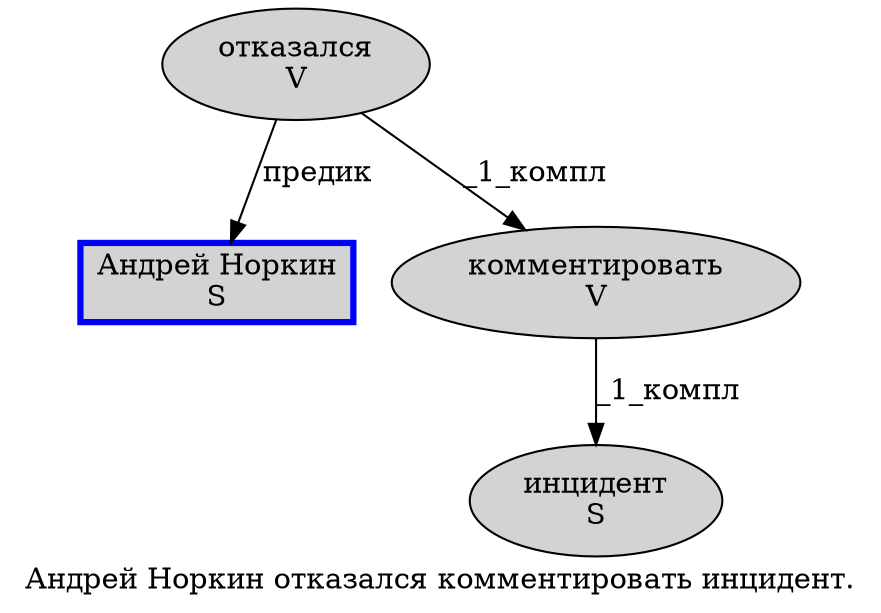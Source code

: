 digraph SENTENCE_825 {
	graph [label="Андрей Норкин отказался комментировать инцидент."]
	node [style=filled]
		0 [label="Андрей Норкин
S" color=blue fillcolor=lightgray penwidth=3 shape=box]
		1 [label="отказался
V" color="" fillcolor=lightgray penwidth=1 shape=ellipse]
		2 [label="комментировать
V" color="" fillcolor=lightgray penwidth=1 shape=ellipse]
		3 [label="инцидент
S" color="" fillcolor=lightgray penwidth=1 shape=ellipse]
			2 -> 3 [label="_1_компл"]
			1 -> 0 [label="предик"]
			1 -> 2 [label="_1_компл"]
}